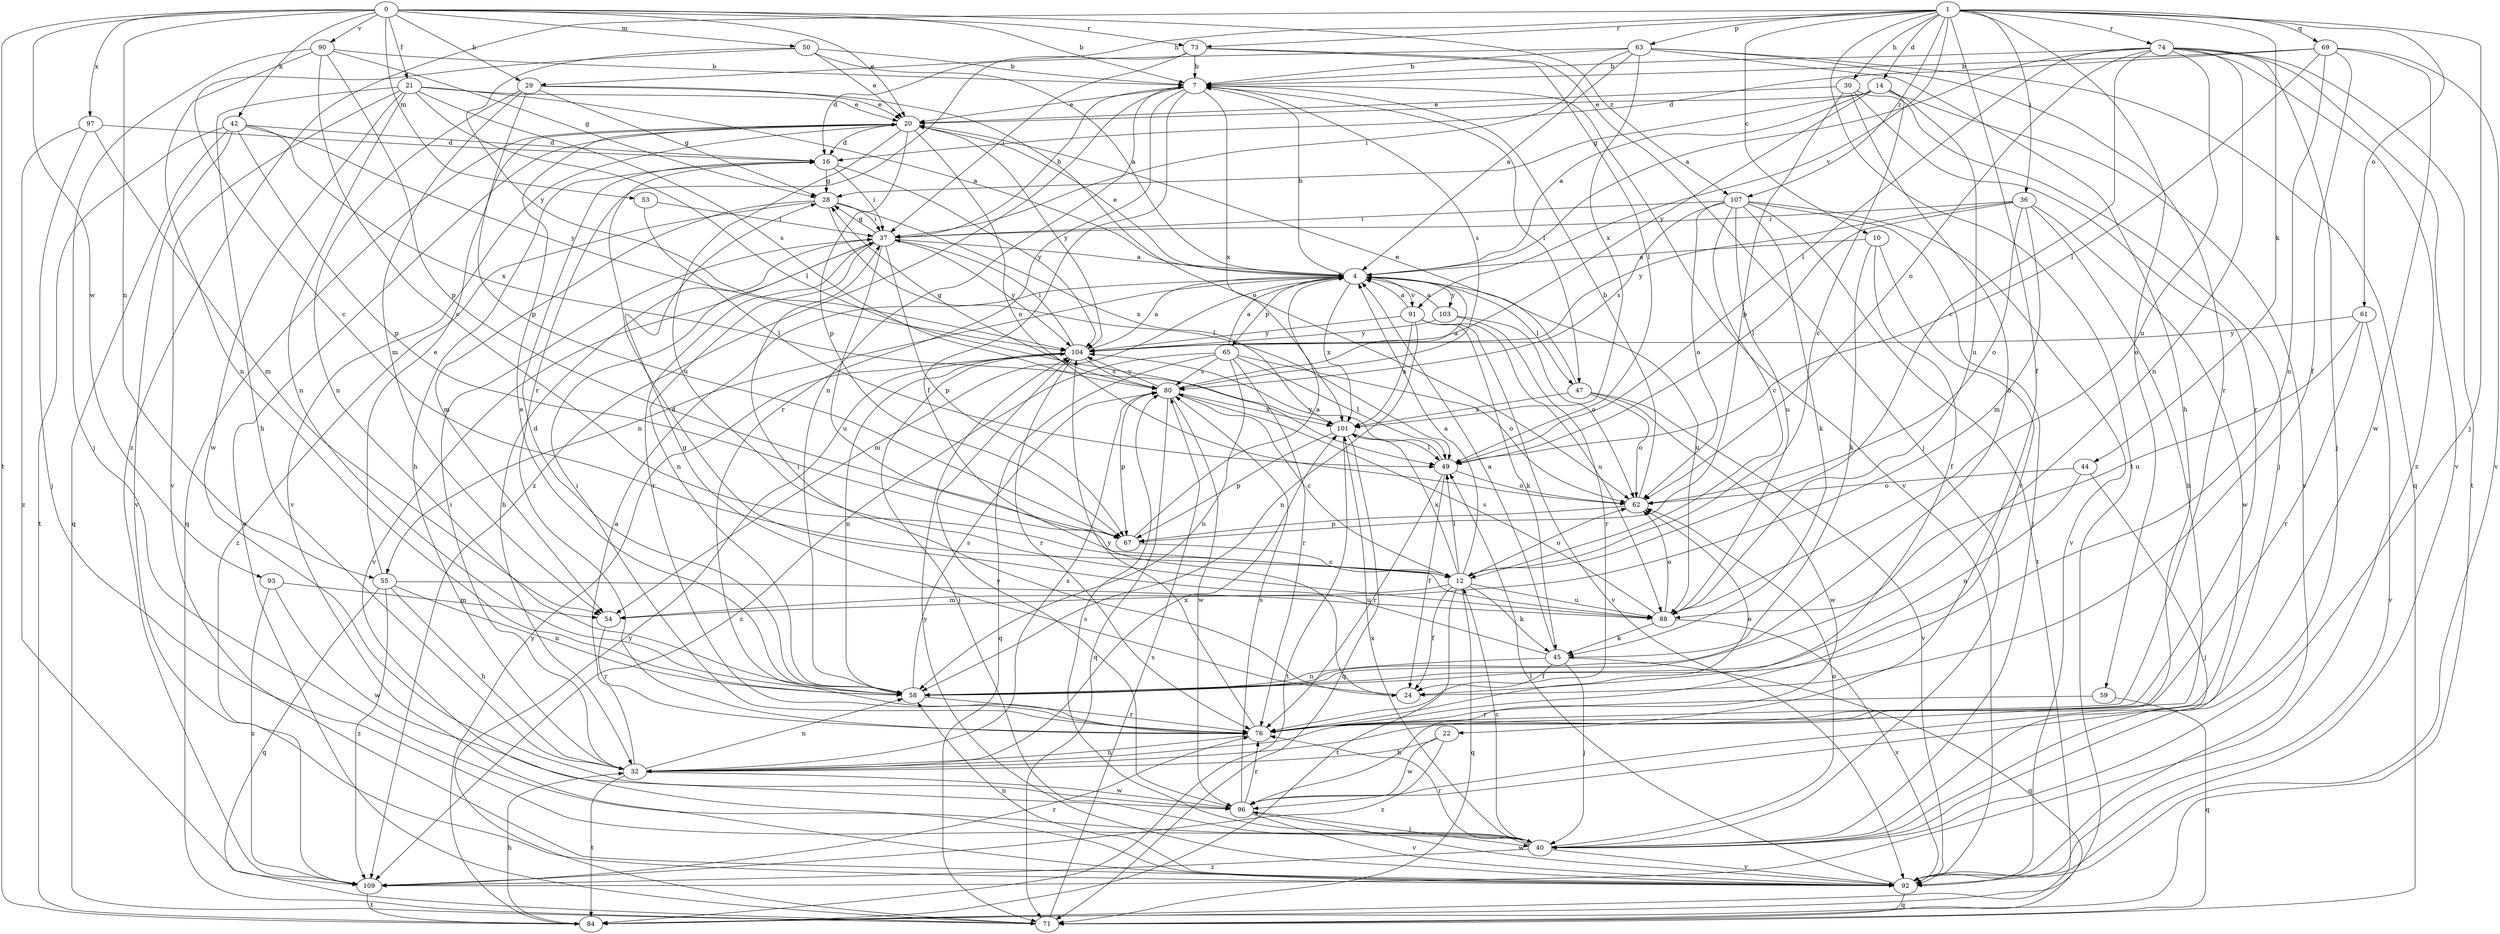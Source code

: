 strict digraph  {
0;
1;
4;
7;
10;
12;
14;
16;
20;
21;
22;
24;
28;
29;
30;
32;
36;
37;
40;
42;
44;
45;
47;
49;
50;
53;
54;
55;
58;
59;
61;
62;
63;
65;
67;
69;
71;
73;
74;
76;
80;
84;
88;
90;
91;
92;
93;
96;
97;
101;
103;
104;
107;
109;
0 -> 7  [label=b];
0 -> 20  [label=e];
0 -> 21  [label=f];
0 -> 29  [label=h];
0 -> 42  [label=k];
0 -> 50  [label=m];
0 -> 53  [label=m];
0 -> 55  [label=n];
0 -> 73  [label=r];
0 -> 84  [label=t];
0 -> 90  [label=v];
0 -> 93  [label=w];
0 -> 97  [label=x];
0 -> 107  [label=z];
1 -> 10  [label=c];
1 -> 14  [label=d];
1 -> 22  [label=f];
1 -> 29  [label=h];
1 -> 30  [label=h];
1 -> 36  [label=i];
1 -> 40  [label=j];
1 -> 44  [label=k];
1 -> 59  [label=o];
1 -> 61  [label=o];
1 -> 63  [label=p];
1 -> 69  [label=q];
1 -> 73  [label=r];
1 -> 74  [label=r];
1 -> 84  [label=t];
1 -> 91  [label=v];
1 -> 107  [label=z];
1 -> 109  [label=z];
4 -> 7  [label=b];
4 -> 20  [label=e];
4 -> 47  [label=l];
4 -> 54  [label=m];
4 -> 55  [label=n];
4 -> 65  [label=p];
4 -> 88  [label=u];
4 -> 91  [label=v];
4 -> 101  [label=x];
4 -> 103  [label=y];
7 -> 20  [label=e];
7 -> 24  [label=f];
7 -> 47  [label=l];
7 -> 58  [label=n];
7 -> 76  [label=r];
7 -> 80  [label=s];
7 -> 92  [label=v];
7 -> 101  [label=x];
7 -> 109  [label=z];
10 -> 4  [label=a];
10 -> 24  [label=f];
10 -> 45  [label=k];
10 -> 76  [label=r];
12 -> 4  [label=a];
12 -> 24  [label=f];
12 -> 45  [label=k];
12 -> 49  [label=l];
12 -> 54  [label=m];
12 -> 62  [label=o];
12 -> 71  [label=q];
12 -> 84  [label=t];
12 -> 88  [label=u];
12 -> 101  [label=x];
14 -> 4  [label=a];
14 -> 12  [label=c];
14 -> 20  [label=e];
14 -> 28  [label=g];
14 -> 88  [label=u];
14 -> 92  [label=v];
14 -> 104  [label=y];
16 -> 28  [label=g];
16 -> 32  [label=h];
16 -> 37  [label=i];
16 -> 104  [label=y];
20 -> 16  [label=d];
20 -> 62  [label=o];
20 -> 67  [label=p];
20 -> 71  [label=q];
20 -> 88  [label=u];
20 -> 92  [label=v];
20 -> 104  [label=y];
21 -> 4  [label=a];
21 -> 20  [label=e];
21 -> 32  [label=h];
21 -> 49  [label=l];
21 -> 58  [label=n];
21 -> 80  [label=s];
21 -> 92  [label=v];
21 -> 96  [label=w];
22 -> 32  [label=h];
22 -> 96  [label=w];
22 -> 109  [label=z];
24 -> 28  [label=g];
24 -> 37  [label=i];
28 -> 37  [label=i];
28 -> 49  [label=l];
28 -> 54  [label=m];
28 -> 101  [label=x];
28 -> 109  [label=z];
29 -> 20  [label=e];
29 -> 28  [label=g];
29 -> 54  [label=m];
29 -> 58  [label=n];
29 -> 62  [label=o];
29 -> 67  [label=p];
30 -> 20  [label=e];
30 -> 40  [label=j];
30 -> 58  [label=n];
30 -> 67  [label=p];
30 -> 76  [label=r];
32 -> 4  [label=a];
32 -> 37  [label=i];
32 -> 58  [label=n];
32 -> 80  [label=s];
32 -> 84  [label=t];
32 -> 96  [label=w];
32 -> 101  [label=x];
36 -> 32  [label=h];
36 -> 37  [label=i];
36 -> 49  [label=l];
36 -> 54  [label=m];
36 -> 62  [label=o];
36 -> 96  [label=w];
36 -> 104  [label=y];
37 -> 4  [label=a];
37 -> 7  [label=b];
37 -> 28  [label=g];
37 -> 32  [label=h];
37 -> 58  [label=n];
37 -> 67  [label=p];
37 -> 76  [label=r];
37 -> 88  [label=u];
37 -> 92  [label=v];
37 -> 104  [label=y];
40 -> 12  [label=c];
40 -> 62  [label=o];
40 -> 76  [label=r];
40 -> 80  [label=s];
40 -> 92  [label=v];
40 -> 101  [label=x];
40 -> 109  [label=z];
42 -> 16  [label=d];
42 -> 67  [label=p];
42 -> 71  [label=q];
42 -> 84  [label=t];
42 -> 92  [label=v];
42 -> 101  [label=x];
42 -> 104  [label=y];
44 -> 40  [label=j];
44 -> 58  [label=n];
44 -> 62  [label=o];
45 -> 4  [label=a];
45 -> 16  [label=d];
45 -> 24  [label=f];
45 -> 40  [label=j];
45 -> 58  [label=n];
45 -> 71  [label=q];
47 -> 20  [label=e];
47 -> 62  [label=o];
47 -> 92  [label=v];
47 -> 96  [label=w];
47 -> 101  [label=x];
49 -> 24  [label=f];
49 -> 62  [label=o];
49 -> 76  [label=r];
49 -> 104  [label=y];
50 -> 4  [label=a];
50 -> 7  [label=b];
50 -> 12  [label=c];
50 -> 20  [label=e];
50 -> 104  [label=y];
53 -> 37  [label=i];
53 -> 49  [label=l];
54 -> 76  [label=r];
55 -> 20  [label=e];
55 -> 32  [label=h];
55 -> 58  [label=n];
55 -> 71  [label=q];
55 -> 88  [label=u];
55 -> 109  [label=z];
58 -> 16  [label=d];
58 -> 20  [label=e];
58 -> 76  [label=r];
58 -> 80  [label=s];
59 -> 71  [label=q];
59 -> 76  [label=r];
61 -> 76  [label=r];
61 -> 88  [label=u];
61 -> 92  [label=v];
61 -> 104  [label=y];
62 -> 7  [label=b];
62 -> 67  [label=p];
63 -> 4  [label=a];
63 -> 7  [label=b];
63 -> 16  [label=d];
63 -> 32  [label=h];
63 -> 37  [label=i];
63 -> 71  [label=q];
63 -> 76  [label=r];
63 -> 101  [label=x];
65 -> 4  [label=a];
65 -> 49  [label=l];
65 -> 58  [label=n];
65 -> 62  [label=o];
65 -> 71  [label=q];
65 -> 76  [label=r];
65 -> 80  [label=s];
65 -> 109  [label=z];
67 -> 4  [label=a];
67 -> 12  [label=c];
69 -> 7  [label=b];
69 -> 16  [label=d];
69 -> 24  [label=f];
69 -> 49  [label=l];
69 -> 58  [label=n];
69 -> 92  [label=v];
69 -> 96  [label=w];
71 -> 20  [label=e];
71 -> 80  [label=s];
71 -> 104  [label=y];
73 -> 7  [label=b];
73 -> 37  [label=i];
73 -> 40  [label=j];
73 -> 49  [label=l];
73 -> 76  [label=r];
74 -> 4  [label=a];
74 -> 7  [label=b];
74 -> 12  [label=c];
74 -> 40  [label=j];
74 -> 49  [label=l];
74 -> 58  [label=n];
74 -> 62  [label=o];
74 -> 84  [label=t];
74 -> 88  [label=u];
74 -> 92  [label=v];
74 -> 109  [label=z];
76 -> 32  [label=h];
76 -> 37  [label=i];
76 -> 62  [label=o];
76 -> 104  [label=y];
80 -> 4  [label=a];
80 -> 12  [label=c];
80 -> 28  [label=g];
80 -> 67  [label=p];
80 -> 71  [label=q];
80 -> 96  [label=w];
80 -> 101  [label=x];
80 -> 104  [label=y];
84 -> 32  [label=h];
84 -> 104  [label=y];
88 -> 45  [label=k];
88 -> 62  [label=o];
88 -> 80  [label=s];
88 -> 92  [label=v];
90 -> 7  [label=b];
90 -> 12  [label=c];
90 -> 28  [label=g];
90 -> 40  [label=j];
90 -> 58  [label=n];
90 -> 67  [label=p];
91 -> 4  [label=a];
91 -> 45  [label=k];
91 -> 58  [label=n];
91 -> 88  [label=u];
91 -> 92  [label=v];
91 -> 101  [label=x];
91 -> 104  [label=y];
92 -> 49  [label=l];
92 -> 58  [label=n];
92 -> 71  [label=q];
92 -> 96  [label=w];
92 -> 104  [label=y];
93 -> 54  [label=m];
93 -> 96  [label=w];
93 -> 109  [label=z];
96 -> 40  [label=j];
96 -> 76  [label=r];
96 -> 80  [label=s];
96 -> 92  [label=v];
96 -> 104  [label=y];
97 -> 16  [label=d];
97 -> 40  [label=j];
97 -> 54  [label=m];
97 -> 109  [label=z];
101 -> 49  [label=l];
101 -> 67  [label=p];
101 -> 71  [label=q];
101 -> 84  [label=t];
103 -> 4  [label=a];
103 -> 62  [label=o];
103 -> 76  [label=r];
103 -> 104  [label=y];
104 -> 4  [label=a];
104 -> 37  [label=i];
104 -> 40  [label=j];
104 -> 58  [label=n];
104 -> 76  [label=r];
104 -> 80  [label=s];
107 -> 12  [label=c];
107 -> 37  [label=i];
107 -> 40  [label=j];
107 -> 45  [label=k];
107 -> 62  [label=o];
107 -> 80  [label=s];
107 -> 84  [label=t];
107 -> 88  [label=u];
107 -> 92  [label=v];
109 -> 76  [label=r];
109 -> 84  [label=t];
}
